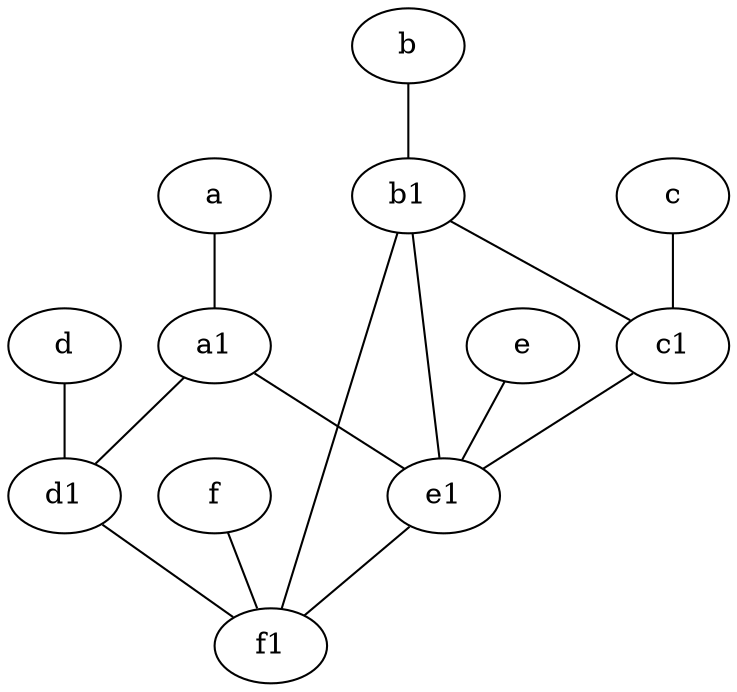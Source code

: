 graph {
	node [labelfontsize=50]
	d1 [labelfontsize=50 pos="3,5!"]
	c [labelfontsize=50 pos="4.5,2!"]
	d [labelfontsize=50 pos="2,5!"]
	a1 [labelfontsize=50 pos="8,3!"]
	f [labelfontsize=50 pos="3,9!"]
	e1 [labelfontsize=50 pos="7,7!"]
	f1 [labelfontsize=50 pos="3,8!"]
	b1 [labelfontsize=50 pos="9,4!"]
	b [labelfontsize=50 pos="10,4!"]
	c1 [labelfontsize=50 pos="4.5,3!"]
	e [labelfontsize=50 pos="7,9!"]
	a [labelfontsize=50 pos="8,2!"]
	a1 -- e1
	b1 -- e1
	f -- f1
	a1 -- d1
	a -- a1
	b1 -- c1
	b1 -- f1
	e1 -- f1
	e -- e1
	c1 -- e1
	c -- c1
	d -- d1
	d1 -- f1
	b -- b1
}

